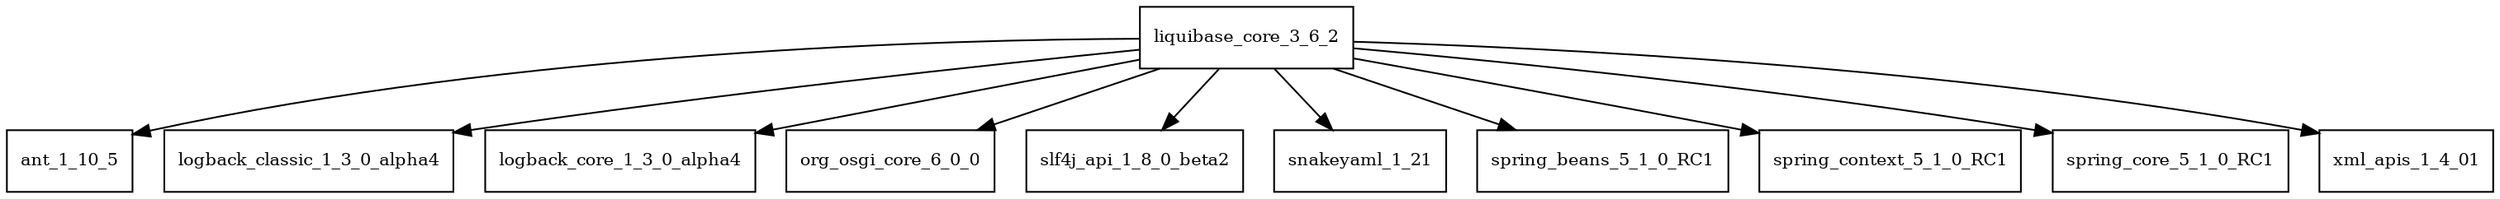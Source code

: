 digraph liquibase_core_3_6_2_dependencies {
  node [shape = box, fontsize=10.0];
  liquibase_core_3_6_2 -> ant_1_10_5;
  liquibase_core_3_6_2 -> logback_classic_1_3_0_alpha4;
  liquibase_core_3_6_2 -> logback_core_1_3_0_alpha4;
  liquibase_core_3_6_2 -> org_osgi_core_6_0_0;
  liquibase_core_3_6_2 -> slf4j_api_1_8_0_beta2;
  liquibase_core_3_6_2 -> snakeyaml_1_21;
  liquibase_core_3_6_2 -> spring_beans_5_1_0_RC1;
  liquibase_core_3_6_2 -> spring_context_5_1_0_RC1;
  liquibase_core_3_6_2 -> spring_core_5_1_0_RC1;
  liquibase_core_3_6_2 -> xml_apis_1_4_01;
}
